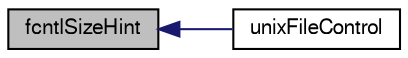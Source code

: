 digraph "fcntlSizeHint"
{
  edge [fontname="FreeSans",fontsize="10",labelfontname="FreeSans",labelfontsize="10"];
  node [fontname="FreeSans",fontsize="10",shape=record];
  rankdir="LR";
  Node107401 [label="fcntlSizeHint",height=0.2,width=0.4,color="black", fillcolor="grey75", style="filled", fontcolor="black"];
  Node107401 -> Node107402 [dir="back",color="midnightblue",fontsize="10",style="solid",fontname="FreeSans"];
  Node107402 [label="unixFileControl",height=0.2,width=0.4,color="black", fillcolor="white", style="filled",URL="$sqlite3_8c.html#ad71f213fa385cc58f307cefd953c03ae"];
}
